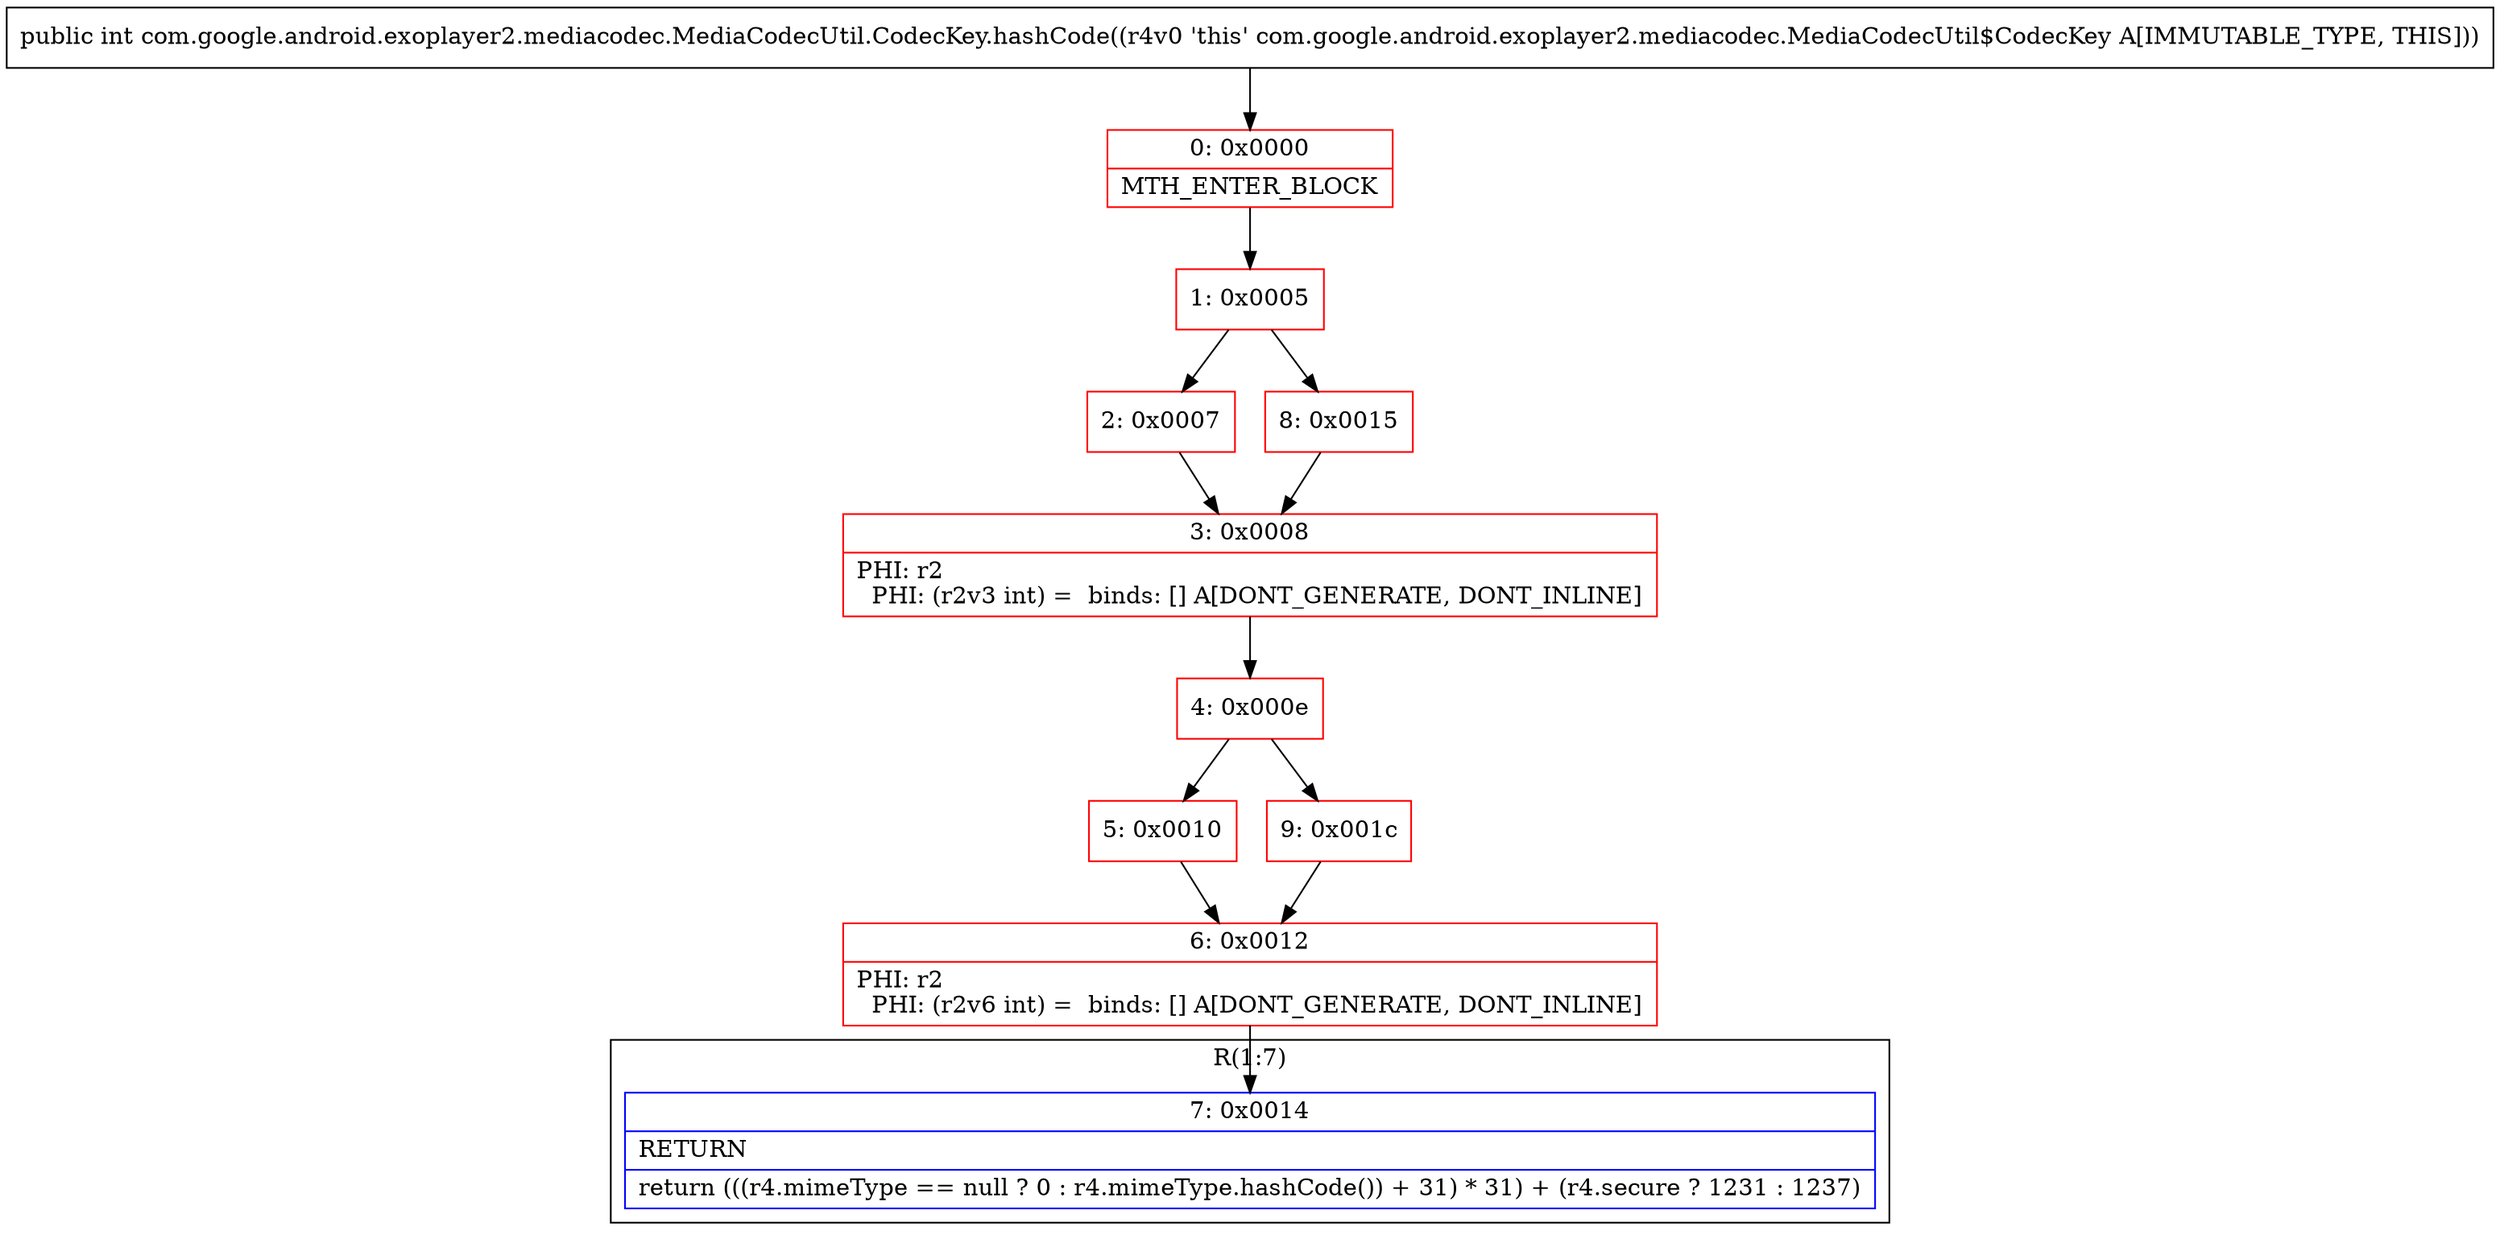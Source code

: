 digraph "CFG forcom.google.android.exoplayer2.mediacodec.MediaCodecUtil.CodecKey.hashCode()I" {
subgraph cluster_Region_182429185 {
label = "R(1:7)";
node [shape=record,color=blue];
Node_7 [shape=record,label="{7\:\ 0x0014|RETURN\l|return (((r4.mimeType == null ? 0 : r4.mimeType.hashCode()) + 31) * 31) + (r4.secure ? 1231 : 1237)\l}"];
}
Node_0 [shape=record,color=red,label="{0\:\ 0x0000|MTH_ENTER_BLOCK\l}"];
Node_1 [shape=record,color=red,label="{1\:\ 0x0005}"];
Node_2 [shape=record,color=red,label="{2\:\ 0x0007}"];
Node_3 [shape=record,color=red,label="{3\:\ 0x0008|PHI: r2 \l  PHI: (r2v3 int) =  binds: [] A[DONT_GENERATE, DONT_INLINE]\l}"];
Node_4 [shape=record,color=red,label="{4\:\ 0x000e}"];
Node_5 [shape=record,color=red,label="{5\:\ 0x0010}"];
Node_6 [shape=record,color=red,label="{6\:\ 0x0012|PHI: r2 \l  PHI: (r2v6 int) =  binds: [] A[DONT_GENERATE, DONT_INLINE]\l}"];
Node_8 [shape=record,color=red,label="{8\:\ 0x0015}"];
Node_9 [shape=record,color=red,label="{9\:\ 0x001c}"];
MethodNode[shape=record,label="{public int com.google.android.exoplayer2.mediacodec.MediaCodecUtil.CodecKey.hashCode((r4v0 'this' com.google.android.exoplayer2.mediacodec.MediaCodecUtil$CodecKey A[IMMUTABLE_TYPE, THIS])) }"];
MethodNode -> Node_0;
Node_0 -> Node_1;
Node_1 -> Node_2;
Node_1 -> Node_8;
Node_2 -> Node_3;
Node_3 -> Node_4;
Node_4 -> Node_5;
Node_4 -> Node_9;
Node_5 -> Node_6;
Node_6 -> Node_7;
Node_8 -> Node_3;
Node_9 -> Node_6;
}

